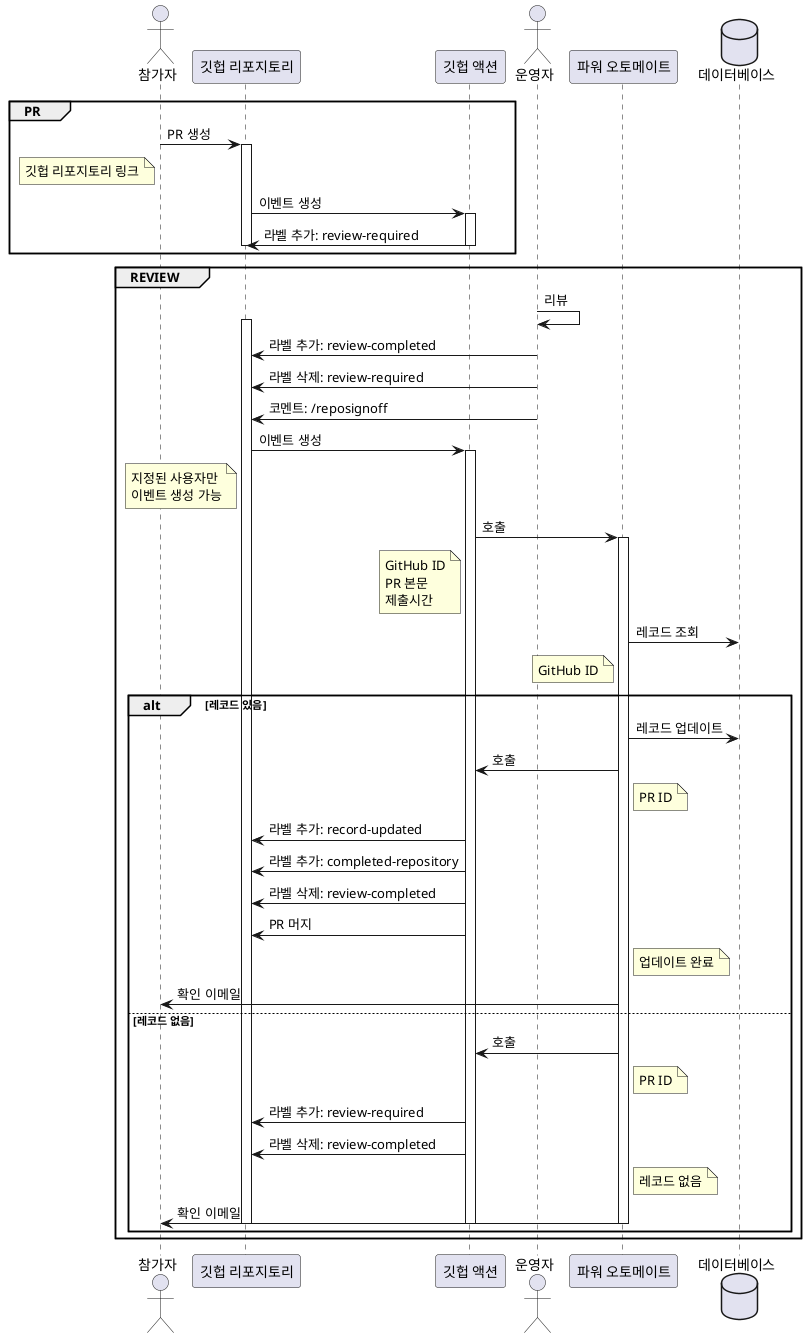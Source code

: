 @startuml

actor 참가자 as P
participant "깃헙 리포지토리" as REPO
participant "깃헙 액션" as GHA
actor 운영자 as OP
participant "파워 오토메이트" as PA
database 데이터베이스 as DB

group PR
    P -> REPO: PR 생성
    note left of P
        깃헙 리포지토리 링크
    end note

    activate REPO
    REPO -> GHA: 이벤트 생성
    activate GHA
    GHA -> REPO: 라벨 추가: review-required
    deactivate GHA
    deactivate REPO
end

group REVIEW
    OP -> OP: 리뷰

    activate REPO
    OP -> REPO: 라벨 추가: review-completed
    OP -> REPO: 라벨 삭제: review-required
    OP -> REPO: 코멘트: /reposignoff
    REPO -> GHA: 이벤트 생성
    note left of REPO
        지정된 사용자만
        이벤트 생성 가능
    end note

    activate GHA
    GHA -> PA: 호출
    note left of GHA
        GitHub ID
        PR 본문
        제출시간
    end note

    activate PA
    PA -> DB: 레코드 조회
    note left of PA
        GitHub ID
    end note

    alt 레코드 있음
        PA -> DB: 레코드 업데이트
        PA -> GHA: 호출
        note right of PA
            PR ID
        end note
        GHA -> REPO: 라벨 추가: record-updated
        GHA -> REPO: 라벨 추가: completed-repository
        GHA -> REPO: 라벨 삭제: review-completed
        GHA -> REPO: PR 머지
        note right of PA
            업데이트 완료
        end note
        PA -> P: 확인 이메일
    else 레코드 없음
        PA -> GHA: 호출
        note right of PA
            PR ID
        end note
        GHA -> REPO: 라벨 추가: review-required
        GHA -> REPO: 라벨 삭제: review-completed
        note right of PA
            레코드 없음
        end note
        PA -> P: 확인 이메일

        deactivate PA
        deactivate GHA
        deactivate REPO
    end
end

@enduml
